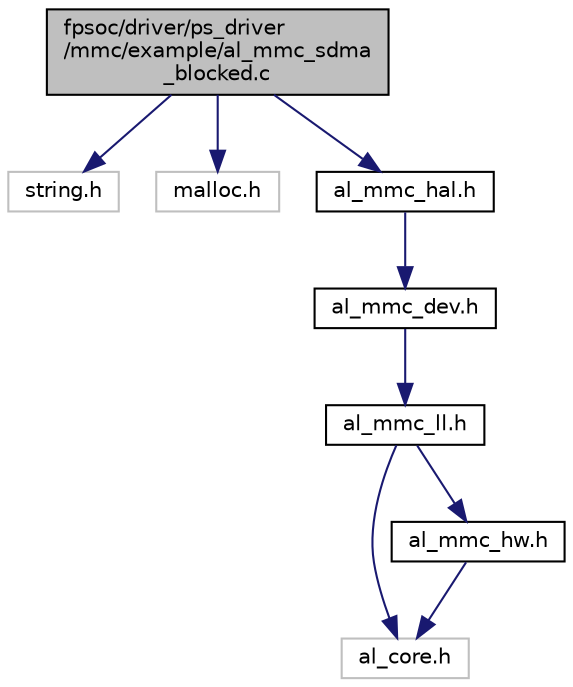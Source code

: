 digraph "fpsoc/driver/ps_driver/mmc/example/al_mmc_sdma_blocked.c"
{
  edge [fontname="Helvetica",fontsize="10",labelfontname="Helvetica",labelfontsize="10"];
  node [fontname="Helvetica",fontsize="10",shape=record];
  Node0 [label="fpsoc/driver/ps_driver\l/mmc/example/al_mmc_sdma\l_blocked.c",height=0.2,width=0.4,color="black", fillcolor="grey75", style="filled", fontcolor="black"];
  Node0 -> Node1 [color="midnightblue",fontsize="10",style="solid",fontname="Helvetica"];
  Node1 [label="string.h",height=0.2,width=0.4,color="grey75", fillcolor="white", style="filled"];
  Node0 -> Node2 [color="midnightblue",fontsize="10",style="solid",fontname="Helvetica"];
  Node2 [label="malloc.h",height=0.2,width=0.4,color="grey75", fillcolor="white", style="filled"];
  Node0 -> Node3 [color="midnightblue",fontsize="10",style="solid",fontname="Helvetica"];
  Node3 [label="al_mmc_hal.h",height=0.2,width=0.4,color="black", fillcolor="white", style="filled",URL="$al__mmc__hal_8h.html"];
  Node3 -> Node4 [color="midnightblue",fontsize="10",style="solid",fontname="Helvetica"];
  Node4 [label="al_mmc_dev.h",height=0.2,width=0.4,color="black", fillcolor="white", style="filled",URL="$al__mmc__dev_8h.html",tooltip="mmc device driver "];
  Node4 -> Node5 [color="midnightblue",fontsize="10",style="solid",fontname="Helvetica"];
  Node5 [label="al_mmc_ll.h",height=0.2,width=0.4,color="black", fillcolor="white", style="filled",URL="$al__mmc__ll_8h.html"];
  Node5 -> Node6 [color="midnightblue",fontsize="10",style="solid",fontname="Helvetica"];
  Node6 [label="al_core.h",height=0.2,width=0.4,color="grey75", fillcolor="white", style="filled"];
  Node5 -> Node7 [color="midnightblue",fontsize="10",style="solid",fontname="Helvetica"];
  Node7 [label="al_mmc_hw.h",height=0.2,width=0.4,color="black", fillcolor="white", style="filled",URL="$al__mmc__hw_8h.html"];
  Node7 -> Node6 [color="midnightblue",fontsize="10",style="solid",fontname="Helvetica"];
}
